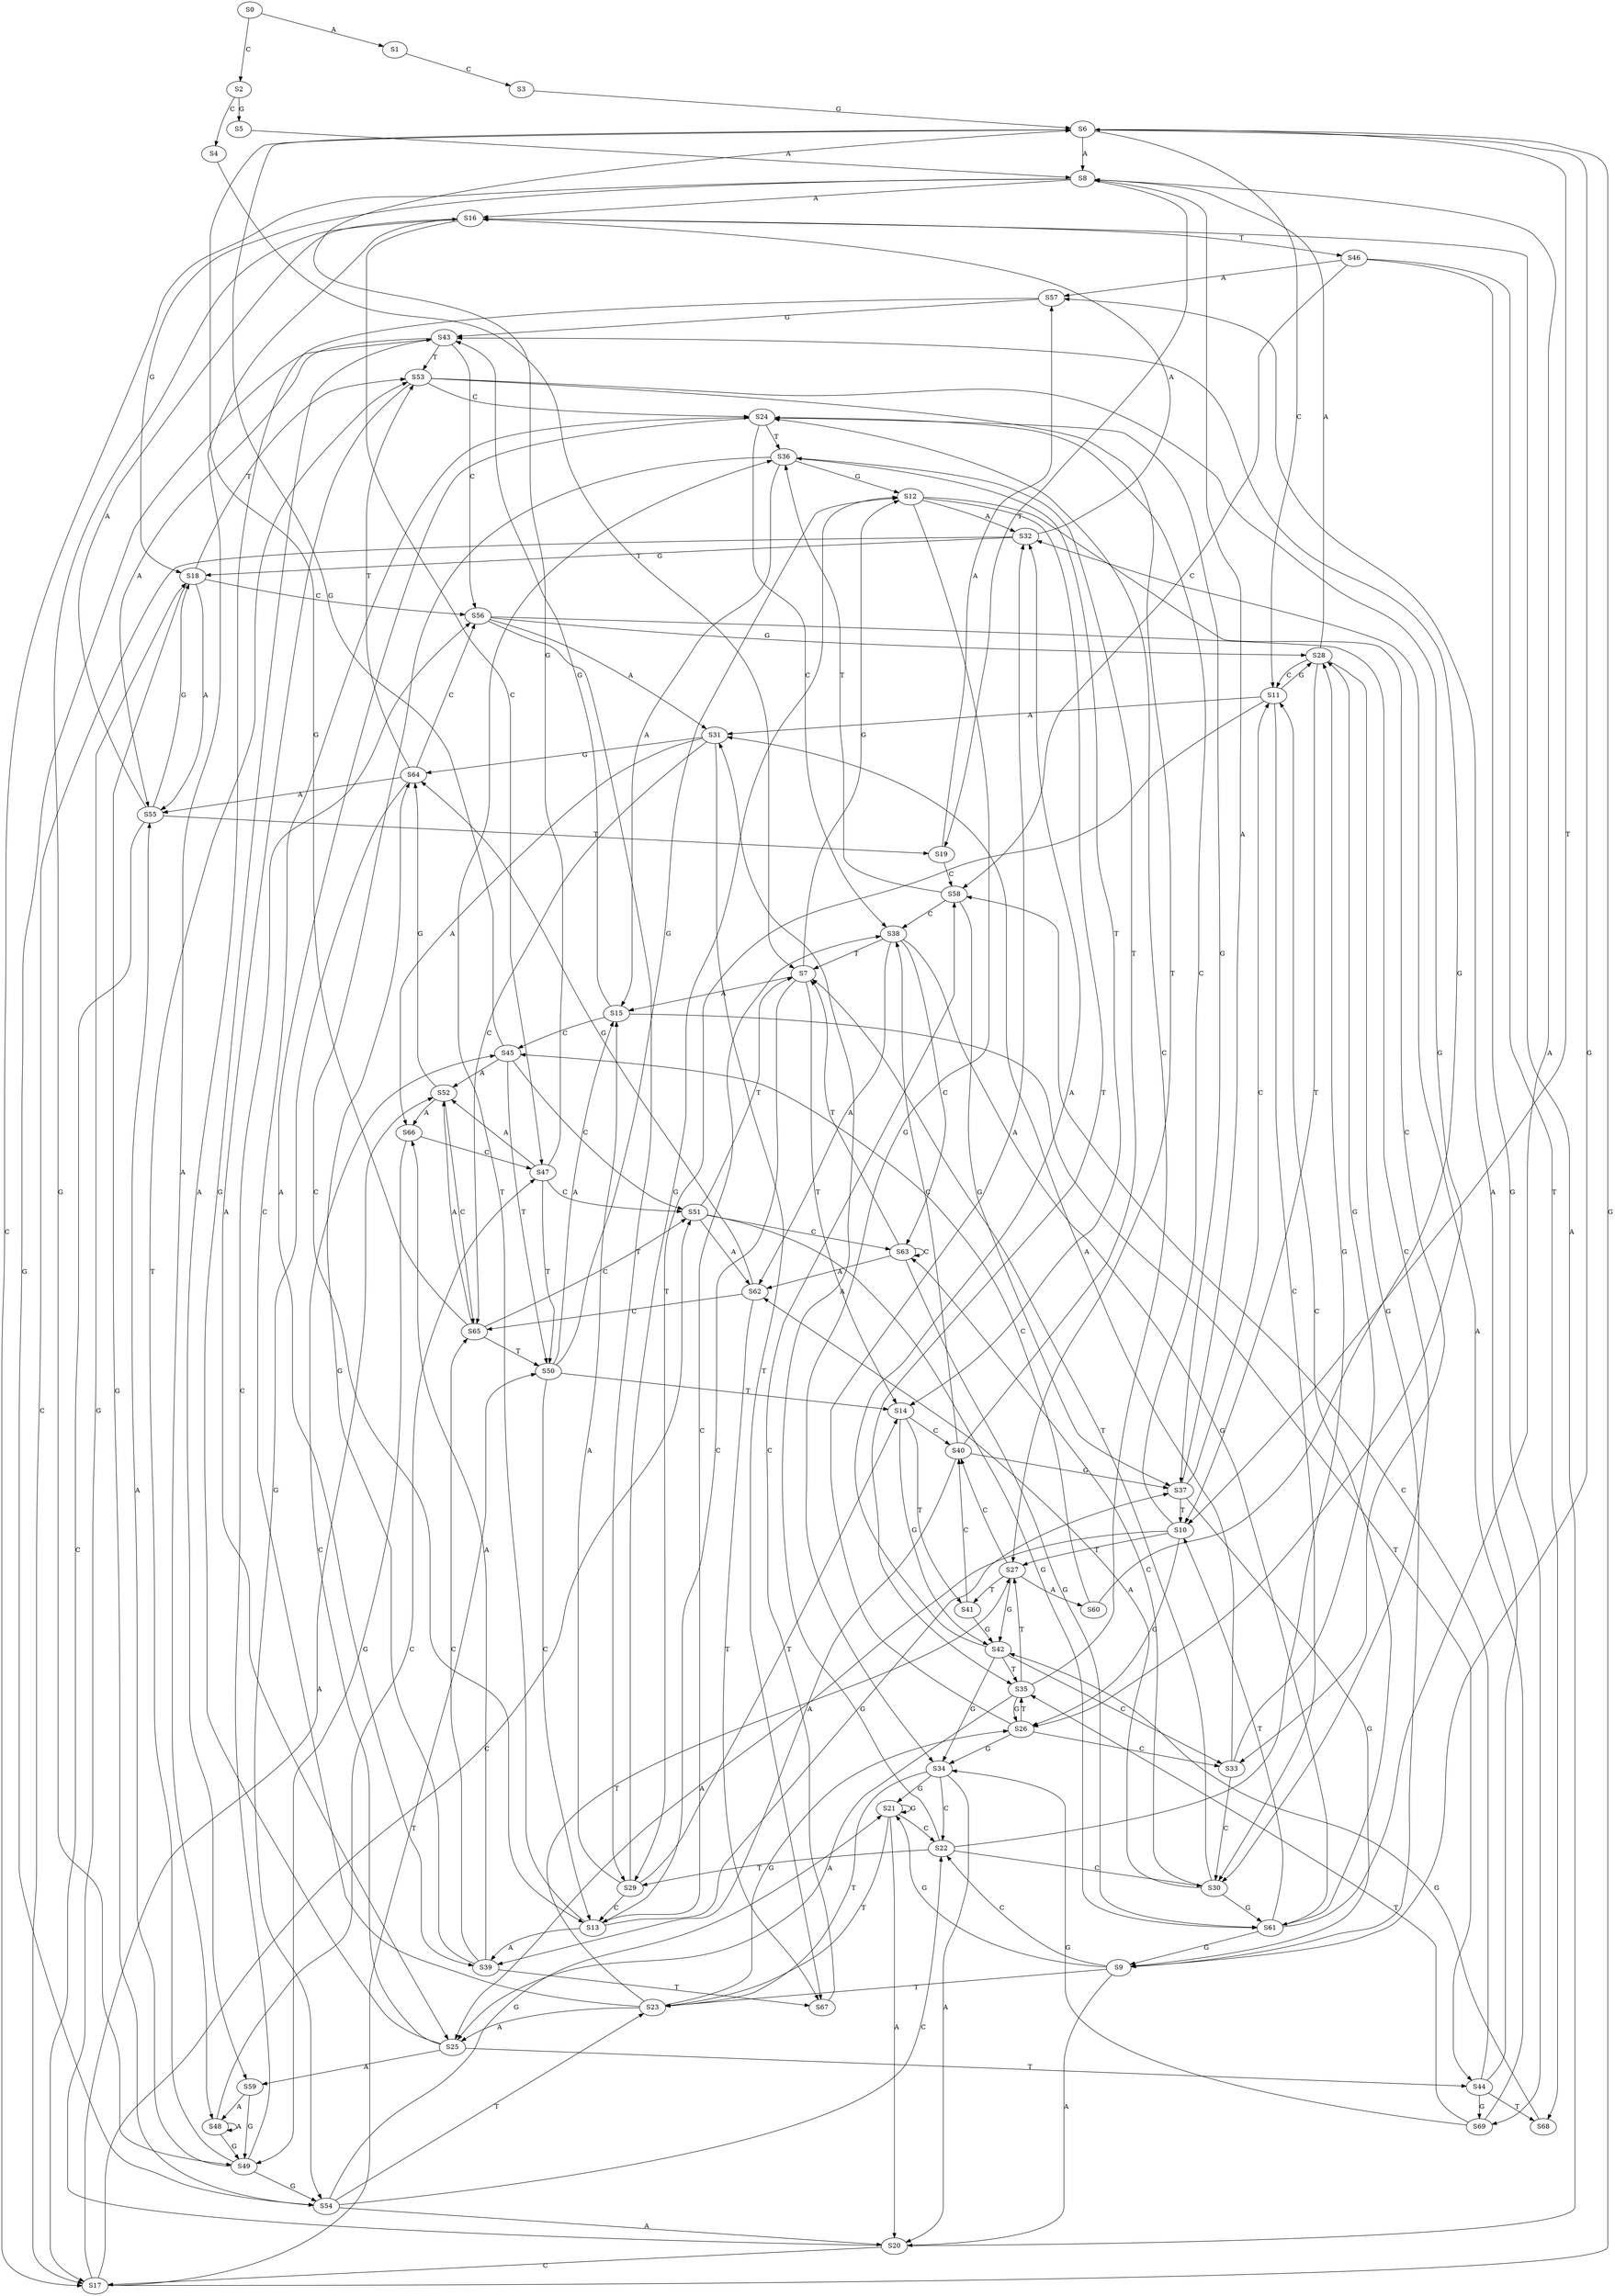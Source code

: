strict digraph  {
	S0 -> S1 [ label = A ];
	S0 -> S2 [ label = C ];
	S1 -> S3 [ label = C ];
	S2 -> S4 [ label = C ];
	S2 -> S5 [ label = G ];
	S3 -> S6 [ label = G ];
	S4 -> S7 [ label = T ];
	S5 -> S8 [ label = A ];
	S6 -> S9 [ label = G ];
	S6 -> S8 [ label = A ];
	S6 -> S10 [ label = T ];
	S6 -> S11 [ label = C ];
	S7 -> S12 [ label = G ];
	S7 -> S13 [ label = C ];
	S7 -> S14 [ label = T ];
	S7 -> S15 [ label = A ];
	S8 -> S16 [ label = A ];
	S8 -> S17 [ label = C ];
	S8 -> S18 [ label = G ];
	S8 -> S19 [ label = T ];
	S9 -> S20 [ label = A ];
	S9 -> S21 [ label = G ];
	S9 -> S22 [ label = C ];
	S9 -> S23 [ label = T ];
	S10 -> S24 [ label = C ];
	S10 -> S25 [ label = A ];
	S10 -> S26 [ label = G ];
	S10 -> S27 [ label = T ];
	S11 -> S28 [ label = G ];
	S11 -> S29 [ label = T ];
	S11 -> S30 [ label = C ];
	S11 -> S31 [ label = A ];
	S12 -> S32 [ label = A ];
	S12 -> S33 [ label = C ];
	S12 -> S34 [ label = G ];
	S12 -> S35 [ label = T ];
	S13 -> S36 [ label = T ];
	S13 -> S37 [ label = G ];
	S13 -> S38 [ label = C ];
	S13 -> S39 [ label = A ];
	S14 -> S40 [ label = C ];
	S14 -> S41 [ label = T ];
	S14 -> S42 [ label = G ];
	S15 -> S43 [ label = G ];
	S15 -> S44 [ label = T ];
	S15 -> S45 [ label = C ];
	S16 -> S46 [ label = T ];
	S16 -> S47 [ label = C ];
	S16 -> S48 [ label = A ];
	S16 -> S49 [ label = G ];
	S17 -> S50 [ label = T ];
	S17 -> S6 [ label = G ];
	S17 -> S51 [ label = C ];
	S17 -> S52 [ label = A ];
	S18 -> S53 [ label = T ];
	S18 -> S54 [ label = G ];
	S18 -> S55 [ label = A ];
	S18 -> S56 [ label = C ];
	S19 -> S57 [ label = A ];
	S19 -> S58 [ label = C ];
	S20 -> S16 [ label = A ];
	S20 -> S18 [ label = G ];
	S20 -> S17 [ label = C ];
	S21 -> S23 [ label = T ];
	S21 -> S22 [ label = C ];
	S21 -> S21 [ label = G ];
	S21 -> S20 [ label = A ];
	S22 -> S29 [ label = T ];
	S22 -> S30 [ label = C ];
	S22 -> S31 [ label = A ];
	S22 -> S28 [ label = G ];
	S23 -> S25 [ label = A ];
	S23 -> S24 [ label = C ];
	S23 -> S26 [ label = G ];
	S23 -> S27 [ label = T ];
	S24 -> S36 [ label = T ];
	S24 -> S37 [ label = G ];
	S24 -> S39 [ label = A ];
	S24 -> S38 [ label = C ];
	S25 -> S44 [ label = T ];
	S25 -> S43 [ label = G ];
	S25 -> S59 [ label = A ];
	S25 -> S45 [ label = C ];
	S26 -> S35 [ label = T ];
	S26 -> S34 [ label = G ];
	S26 -> S32 [ label = A ];
	S26 -> S33 [ label = C ];
	S27 -> S40 [ label = C ];
	S27 -> S42 [ label = G ];
	S27 -> S60 [ label = A ];
	S27 -> S41 [ label = T ];
	S28 -> S9 [ label = G ];
	S28 -> S8 [ label = A ];
	S28 -> S10 [ label = T ];
	S28 -> S11 [ label = C ];
	S29 -> S15 [ label = A ];
	S29 -> S13 [ label = C ];
	S29 -> S14 [ label = T ];
	S29 -> S12 [ label = G ];
	S30 -> S61 [ label = G ];
	S30 -> S62 [ label = A ];
	S30 -> S7 [ label = T ];
	S30 -> S63 [ label = C ];
	S31 -> S64 [ label = G ];
	S31 -> S65 [ label = C ];
	S31 -> S66 [ label = A ];
	S31 -> S67 [ label = T ];
	S32 -> S18 [ label = G ];
	S32 -> S17 [ label = C ];
	S32 -> S16 [ label = A ];
	S33 -> S30 [ label = C ];
	S33 -> S28 [ label = G ];
	S33 -> S31 [ label = A ];
	S34 -> S21 [ label = G ];
	S34 -> S22 [ label = C ];
	S34 -> S20 [ label = A ];
	S34 -> S23 [ label = T ];
	S35 -> S24 [ label = C ];
	S35 -> S27 [ label = T ];
	S35 -> S26 [ label = G ];
	S35 -> S25 [ label = A ];
	S36 -> S12 [ label = G ];
	S36 -> S13 [ label = C ];
	S36 -> S15 [ label = A ];
	S36 -> S14 [ label = T ];
	S37 -> S9 [ label = G ];
	S37 -> S10 [ label = T ];
	S37 -> S11 [ label = C ];
	S37 -> S8 [ label = A ];
	S38 -> S63 [ label = C ];
	S38 -> S62 [ label = A ];
	S38 -> S7 [ label = T ];
	S38 -> S61 [ label = G ];
	S39 -> S67 [ label = T ];
	S39 -> S65 [ label = C ];
	S39 -> S66 [ label = A ];
	S39 -> S64 [ label = G ];
	S40 -> S39 [ label = A ];
	S40 -> S38 [ label = C ];
	S40 -> S37 [ label = G ];
	S40 -> S36 [ label = T ];
	S41 -> S42 [ label = G ];
	S41 -> S40 [ label = C ];
	S42 -> S34 [ label = G ];
	S42 -> S33 [ label = C ];
	S42 -> S35 [ label = T ];
	S42 -> S32 [ label = A ];
	S43 -> S53 [ label = T ];
	S43 -> S55 [ label = A ];
	S43 -> S56 [ label = C ];
	S43 -> S54 [ label = G ];
	S44 -> S58 [ label = C ];
	S44 -> S57 [ label = A ];
	S44 -> S68 [ label = T ];
	S44 -> S69 [ label = G ];
	S45 -> S6 [ label = G ];
	S45 -> S50 [ label = T ];
	S45 -> S51 [ label = C ];
	S45 -> S52 [ label = A ];
	S46 -> S57 [ label = A ];
	S46 -> S58 [ label = C ];
	S46 -> S69 [ label = G ];
	S46 -> S68 [ label = T ];
	S47 -> S52 [ label = A ];
	S47 -> S51 [ label = C ];
	S47 -> S6 [ label = G ];
	S47 -> S50 [ label = T ];
	S48 -> S49 [ label = G ];
	S48 -> S47 [ label = C ];
	S48 -> S48 [ label = A ];
	S49 -> S53 [ label = T ];
	S49 -> S55 [ label = A ];
	S49 -> S56 [ label = C ];
	S49 -> S54 [ label = G ];
	S50 -> S15 [ label = A ];
	S50 -> S13 [ label = C ];
	S50 -> S14 [ label = T ];
	S50 -> S12 [ label = G ];
	S51 -> S63 [ label = C ];
	S51 -> S62 [ label = A ];
	S51 -> S7 [ label = T ];
	S51 -> S61 [ label = G ];
	S52 -> S64 [ label = G ];
	S52 -> S65 [ label = C ];
	S52 -> S66 [ label = A ];
	S53 -> S25 [ label = A ];
	S53 -> S24 [ label = C ];
	S53 -> S26 [ label = G ];
	S53 -> S27 [ label = T ];
	S54 -> S20 [ label = A ];
	S54 -> S21 [ label = G ];
	S54 -> S23 [ label = T ];
	S54 -> S22 [ label = C ];
	S55 -> S16 [ label = A ];
	S55 -> S17 [ label = C ];
	S55 -> S19 [ label = T ];
	S55 -> S18 [ label = G ];
	S56 -> S30 [ label = C ];
	S56 -> S31 [ label = A ];
	S56 -> S28 [ label = G ];
	S56 -> S29 [ label = T ];
	S57 -> S43 [ label = G ];
	S57 -> S59 [ label = A ];
	S58 -> S38 [ label = C ];
	S58 -> S37 [ label = G ];
	S58 -> S36 [ label = T ];
	S59 -> S49 [ label = G ];
	S59 -> S48 [ label = A ];
	S60 -> S45 [ label = C ];
	S60 -> S43 [ label = G ];
	S61 -> S8 [ label = A ];
	S61 -> S9 [ label = G ];
	S61 -> S10 [ label = T ];
	S61 -> S11 [ label = C ];
	S62 -> S64 [ label = G ];
	S62 -> S67 [ label = T ];
	S62 -> S65 [ label = C ];
	S63 -> S61 [ label = G ];
	S63 -> S63 [ label = C ];
	S63 -> S62 [ label = A ];
	S63 -> S7 [ label = T ];
	S64 -> S54 [ label = G ];
	S64 -> S53 [ label = T ];
	S64 -> S55 [ label = A ];
	S64 -> S56 [ label = C ];
	S65 -> S50 [ label = T ];
	S65 -> S51 [ label = C ];
	S65 -> S52 [ label = A ];
	S65 -> S6 [ label = G ];
	S66 -> S49 [ label = G ];
	S66 -> S47 [ label = C ];
	S67 -> S58 [ label = C ];
	S68 -> S42 [ label = G ];
	S69 -> S34 [ label = G ];
	S69 -> S32 [ label = A ];
	S69 -> S35 [ label = T ];
}
